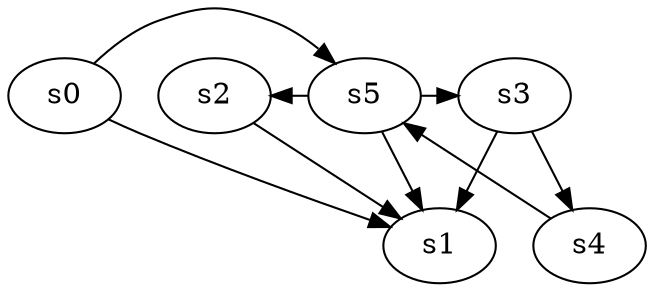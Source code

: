 digraph game_0845_complex_6 {
    s0 [name="s0", player=1];
    s1 [name="s1", player=1];
    s2 [name="s2", player=1];
    s3 [name="s3", player=0];
    s4 [name="s4", player=1];
    s5 [name="s5", player=1];

    s0 -> s1 [constraint="time % 6 == 1"];
    s0 -> s5 [constraint="time == 0 || time == 10"];
    s2 -> s1 [constraint="time % 3 == 2 || time % 4 == 2"];
    s3 -> s1;
    s3 -> s4;
    s4 -> s5 [constraint="!(time % 4 == 1)"];
    s5 -> s1 [constraint="time % 3 == 2 && time % 5 == 0"];
    s5 -> s2 [constraint="!(time % 5 == 3)"];
    s5 -> s3 [constraint="!(time % 3 == 0)"];
}
